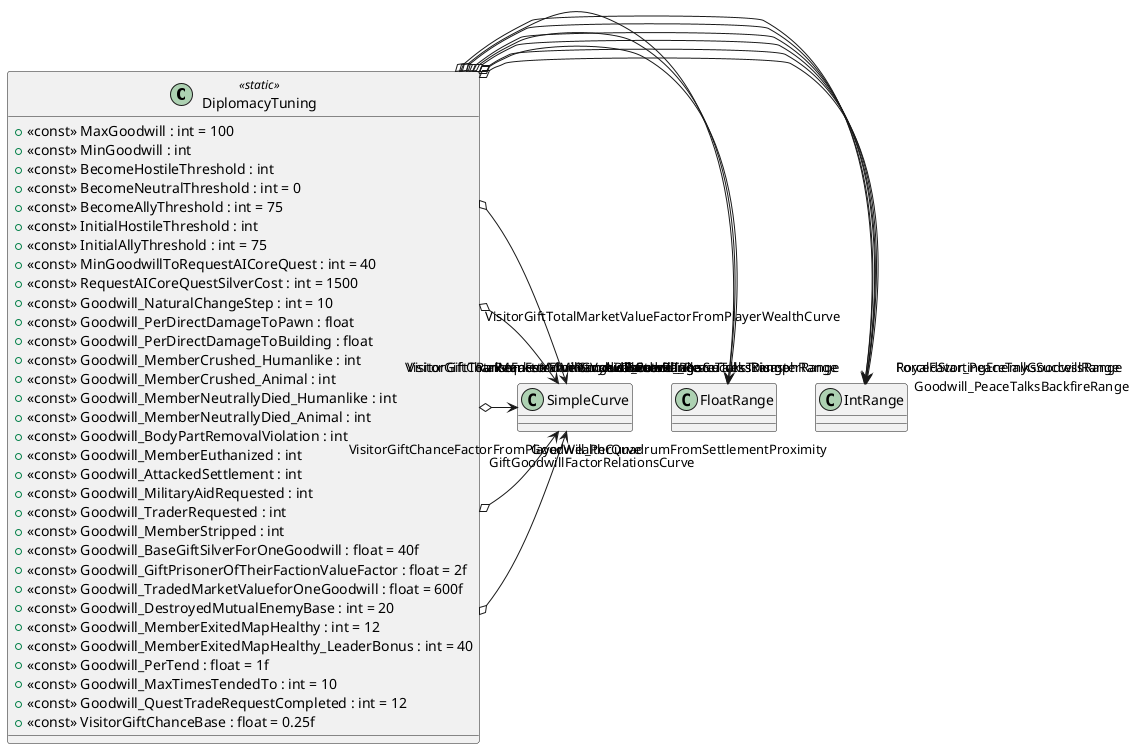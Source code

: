 @startuml
class DiplomacyTuning <<static>> {
    + <<const>> MaxGoodwill : int = 100
    + <<const>> MinGoodwill : int
    + <<const>> BecomeHostileThreshold : int
    + <<const>> BecomeNeutralThreshold : int = 0
    + <<const>> BecomeAllyThreshold : int = 75
    + <<const>> InitialHostileThreshold : int
    + <<const>> InitialAllyThreshold : int = 75
    + <<const>> MinGoodwillToRequestAICoreQuest : int = 40
    + <<const>> RequestAICoreQuestSilverCost : int = 1500
    + <<const>> Goodwill_NaturalChangeStep : int = 10
    + <<const>> Goodwill_PerDirectDamageToPawn : float
    + <<const>> Goodwill_PerDirectDamageToBuilding : float
    + <<const>> Goodwill_MemberCrushed_Humanlike : int
    + <<const>> Goodwill_MemberCrushed_Animal : int
    + <<const>> Goodwill_MemberNeutrallyDied_Humanlike : int
    + <<const>> Goodwill_MemberNeutrallyDied_Animal : int
    + <<const>> Goodwill_BodyPartRemovalViolation : int
    + <<const>> Goodwill_MemberEuthanized : int
    + <<const>> Goodwill_AttackedSettlement : int
    + <<const>> Goodwill_MilitaryAidRequested : int
    + <<const>> Goodwill_TraderRequested : int
    + <<const>> Goodwill_MemberStripped : int
    + <<const>> Goodwill_BaseGiftSilverForOneGoodwill : float = 40f
    + <<const>> Goodwill_GiftPrisonerOfTheirFactionValueFactor : float = 2f
    + <<const>> Goodwill_TradedMarketValueforOneGoodwill : float = 600f
    + <<const>> Goodwill_DestroyedMutualEnemyBase : int = 20
    + <<const>> Goodwill_MemberExitedMapHealthy : int = 12
    + <<const>> Goodwill_MemberExitedMapHealthy_LeaderBonus : int = 40
    + <<const>> Goodwill_PerTend : float = 1f
    + <<const>> Goodwill_MaxTimesTendedTo : int = 10
    + <<const>> Goodwill_QuestTradeRequestCompleted : int = 12
    + <<const>> VisitorGiftChanceBase : float = 0.25f
}
DiplomacyTuning o-> "ForcedStartingEnemyGoodwillRange" IntRange
DiplomacyTuning o-> "RansomFeeMarketValueFactorRange" FloatRange
DiplomacyTuning o-> "Goodwill_PerQuadrumFromSettlementProximity" SimpleCurve
DiplomacyTuning o-> "GiftGoodwillFactorRelationsCurve" SimpleCurve
DiplomacyTuning o-> "Goodwill_PeaceTalksDisasterRange" IntRange
DiplomacyTuning o-> "Goodwill_PeaceTalksBackfireRange" IntRange
DiplomacyTuning o-> "Goodwill_PeaceTalksSuccessRange" IntRange
DiplomacyTuning o-> "Goodwill_PeaceTalksTriumphRange" IntRange
DiplomacyTuning o-> "RoyalFavor_PeaceTalksSuccessRange" IntRange
DiplomacyTuning o-> "VisitorGiftChanceFactorFromPlayerWealthCurve" SimpleCurve
DiplomacyTuning o-> "VisitorGiftChanceFactorFromGoodwillCurve" SimpleCurve
DiplomacyTuning o-> "VisitorGiftTotalMarketValueRangeBase" FloatRange
DiplomacyTuning o-> "VisitorGiftTotalMarketValueFactorFromPlayerWealthCurve" SimpleCurve
DiplomacyTuning o-> "RequestedMilitaryAidPointsRange" FloatRange
@enduml
